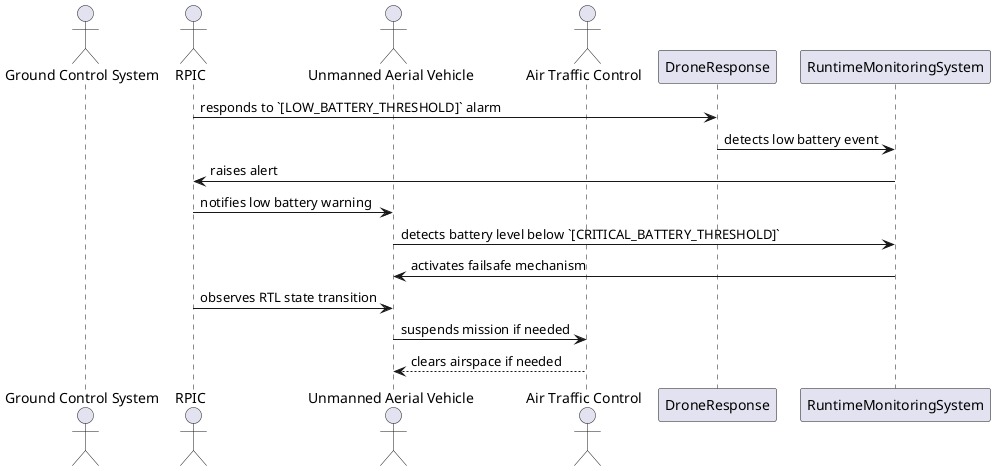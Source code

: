 @startuml "Low Battery Use Case"

actor "Ground Control System" as GCS
actor "RPIC" as RPIC
actor "Unmanned Aerial Vehicle" as UAV
actor "Air Traffic Control" as ATC

RPIC -> DroneResponse: responds to `[LOW_BATTERY_THRESHOLD]` alarm
DroneResponse -> RuntimeMonitoringSystem: detects low battery event
RuntimeMonitoringSystem -> RPIC: raises alert
RPIC -> UAV: notifies low battery warning
UAV -> RuntimeMonitoringSystem: detects battery level below `[CRITICAL_BATTERY_THRESHOLD]`
RuntimeMonitoringSystem -> UAV: activates failsafe mechanism
RPIC -> UAV: observes RTL state transition
UAV -> ATC: suspends mission if needed
ATC --> UAV: clears airspace if needed

@enduml
